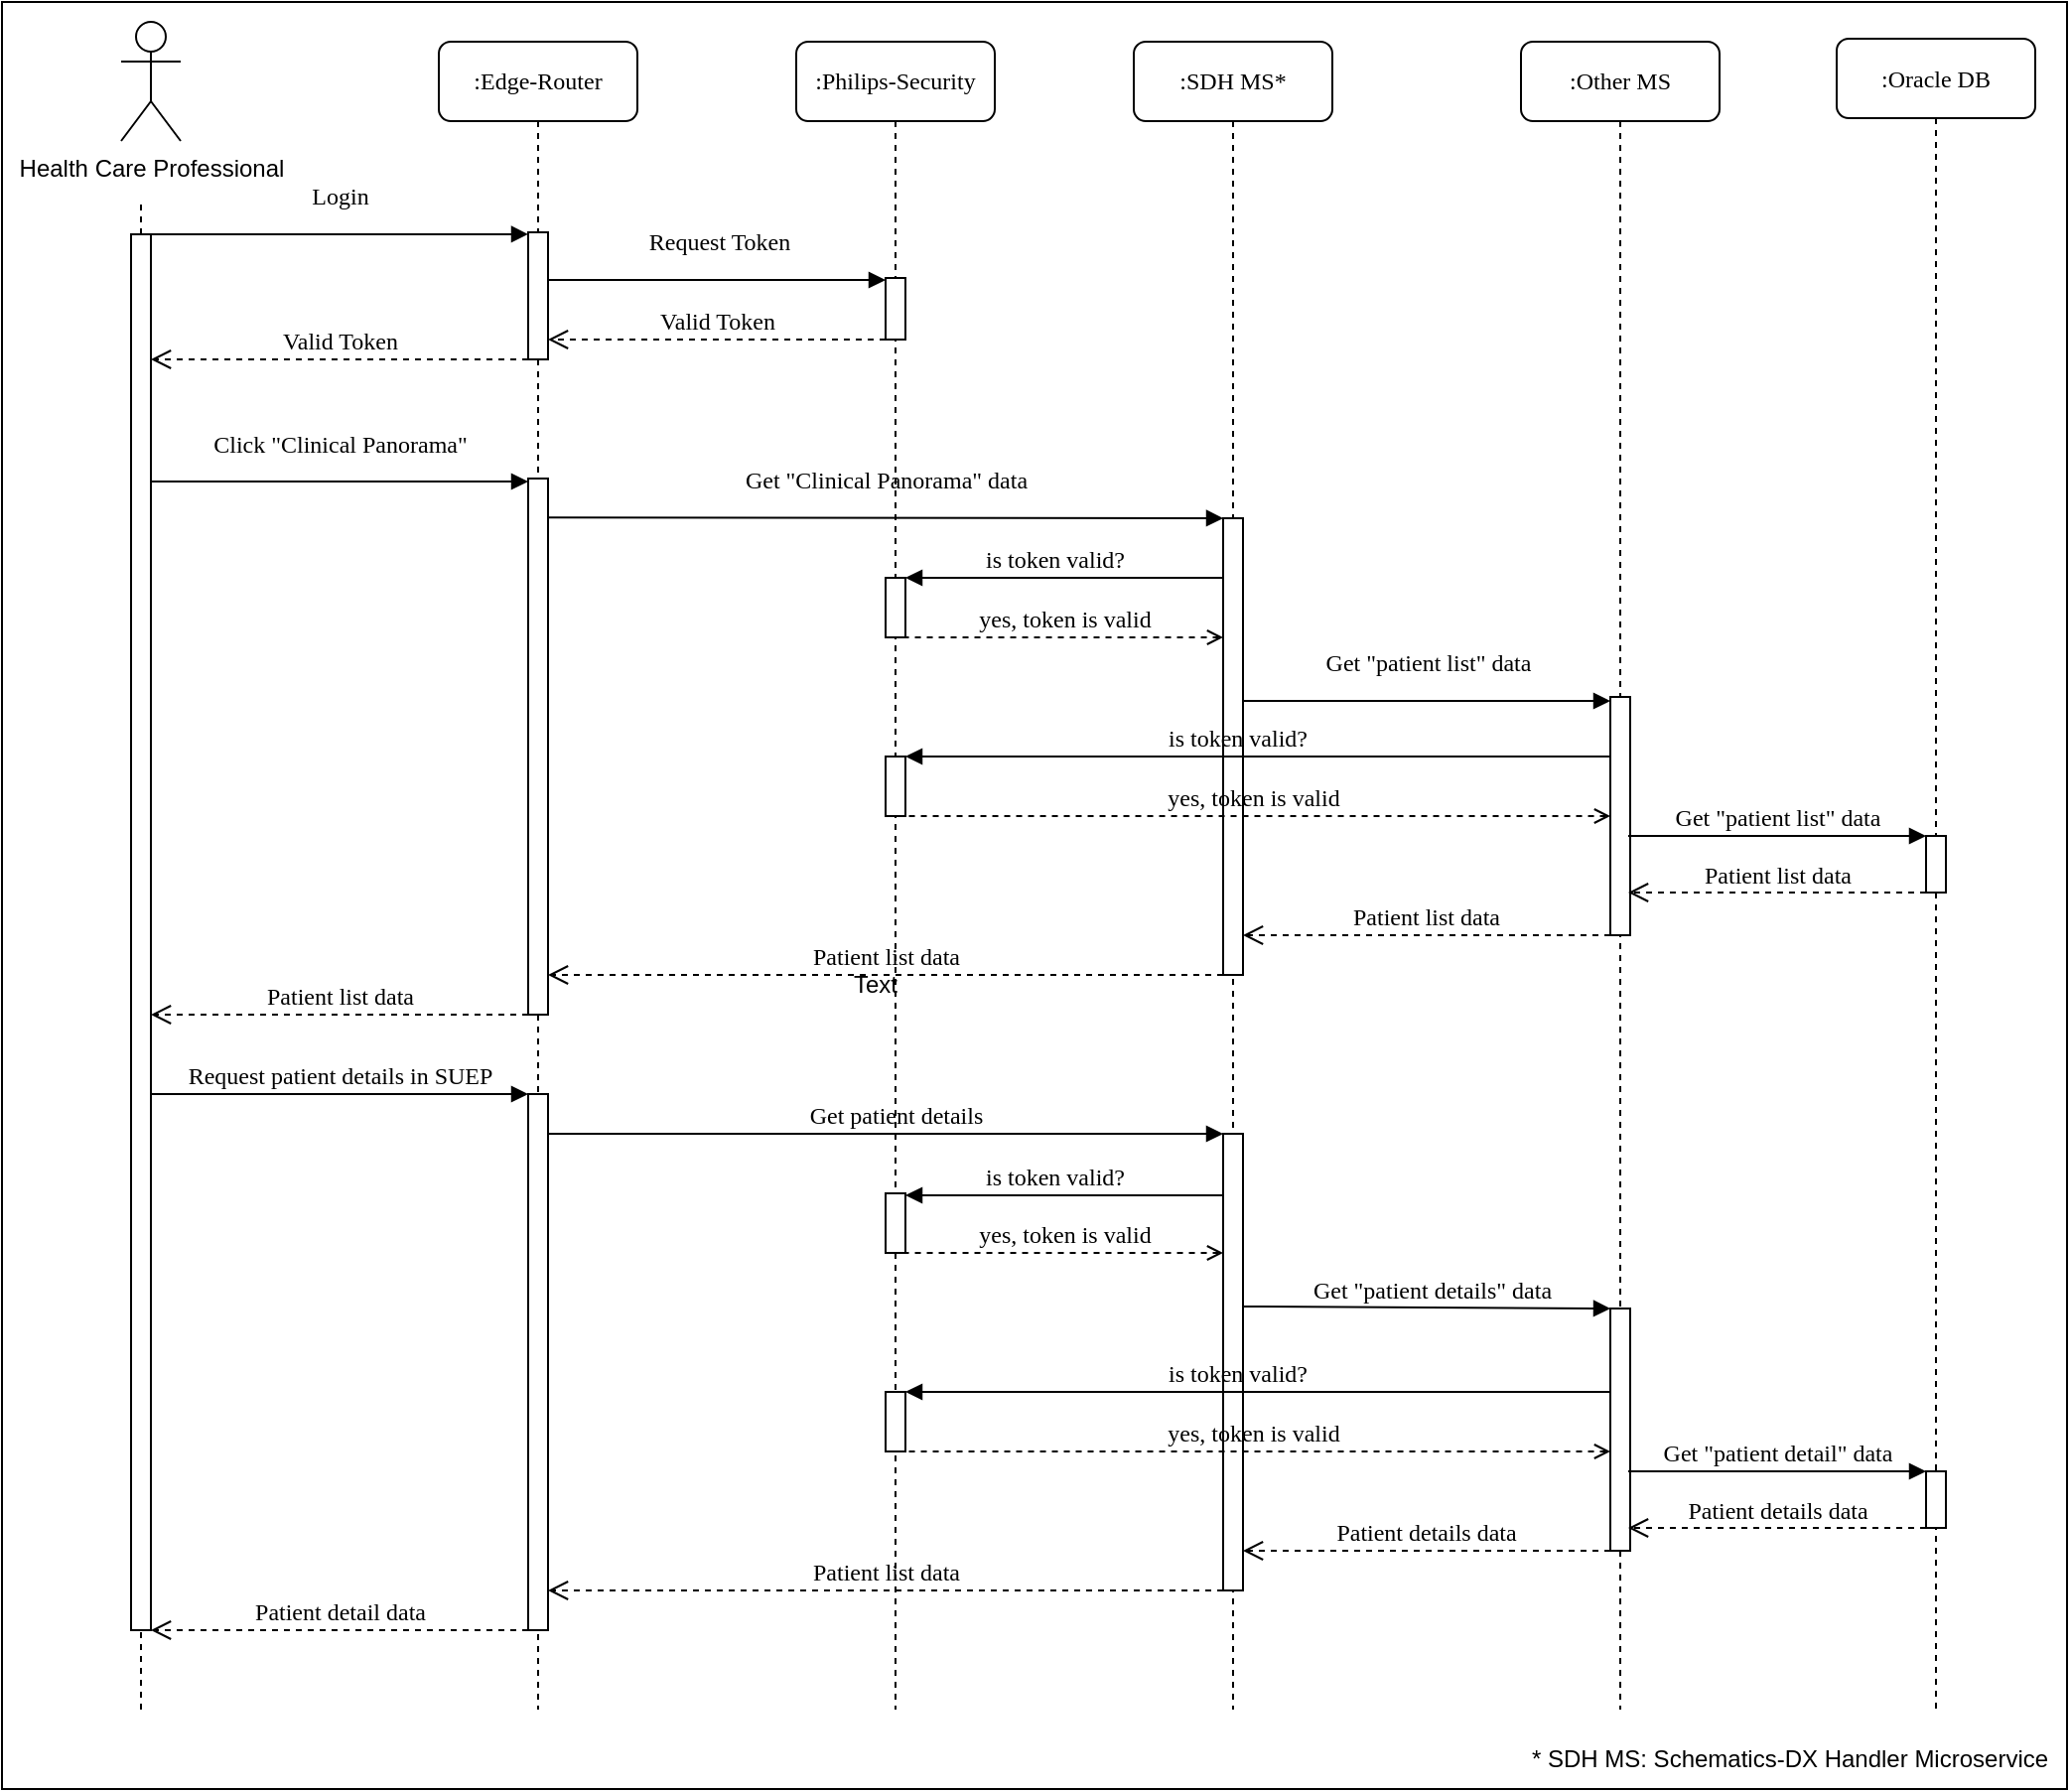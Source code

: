 <mxfile version="24.4.13" type="github">
  <diagram name="Page-1" id="rFNN8qEmDHb4V85OfL6x">
    <mxGraphModel dx="3443" dy="955" grid="1" gridSize="10" guides="1" tooltips="1" connect="1" arrows="1" fold="1" page="1" pageScale="1" pageWidth="850" pageHeight="1100" math="0" shadow="0">
      <root>
        <mxCell id="0" />
        <mxCell id="1" parent="0" />
        <mxCell id="iZ2527w8M4fYvjXvJs2w-134" value="" style="rounded=0;whiteSpace=wrap;html=1;" vertex="1" parent="1">
          <mxGeometry x="-260" y="580" width="1040" height="900" as="geometry" />
        </mxCell>
        <mxCell id="iZ2527w8M4fYvjXvJs2w-33" value="Login" style="html=1;verticalAlign=bottom;endArrow=block;labelBackgroundColor=none;fontFamily=Verdana;fontSize=12;exitX=0.879;exitY=0.074;exitDx=0;exitDy=0;exitPerimeter=0;" edge="1" parent="1">
          <mxGeometry x="0.004" y="10" relative="1" as="geometry">
            <mxPoint x="-186.21" y="696.942" as="sourcePoint" />
            <mxPoint x="5" y="696.942" as="targetPoint" />
            <mxPoint as="offset" />
          </mxGeometry>
        </mxCell>
        <mxCell id="iZ2527w8M4fYvjXvJs2w-36" value="Health Care Professional" style="shape=umlActor;verticalLabelPosition=bottom;verticalAlign=top;html=1;outlineConnect=0;" vertex="1" parent="1">
          <mxGeometry x="-200" y="590" width="30" height="60" as="geometry" />
        </mxCell>
        <mxCell id="iZ2527w8M4fYvjXvJs2w-37" value="Click &quot;Clinical Panorama&quot;" style="html=1;verticalAlign=bottom;endArrow=block;labelBackgroundColor=none;fontFamily=Verdana;fontSize=12;" edge="1" parent="1">
          <mxGeometry y="10" relative="1" as="geometry">
            <mxPoint x="-185" y="821.5" as="sourcePoint" />
            <mxPoint x="5" y="821.5" as="targetPoint" />
            <mxPoint as="offset" />
          </mxGeometry>
        </mxCell>
        <mxCell id="iZ2527w8M4fYvjXvJs2w-47" value=":Edge-Router" style="shape=umlLifeline;perimeter=lifelinePerimeter;whiteSpace=wrap;html=1;container=1;collapsible=0;recursiveResize=0;outlineConnect=0;rounded=1;shadow=0;comic=0;labelBackgroundColor=none;strokeWidth=1;fontFamily=Verdana;fontSize=12;align=center;" vertex="1" parent="1">
          <mxGeometry x="-40" y="600" width="100" height="840" as="geometry" />
        </mxCell>
        <mxCell id="iZ2527w8M4fYvjXvJs2w-48" value="" style="html=1;points=[];perimeter=orthogonalPerimeter;rounded=0;shadow=0;comic=0;labelBackgroundColor=none;strokeWidth=1;fontFamily=Verdana;fontSize=12;align=center;" vertex="1" parent="iZ2527w8M4fYvjXvJs2w-47">
          <mxGeometry x="45" y="96" width="10" height="64" as="geometry" />
        </mxCell>
        <mxCell id="iZ2527w8M4fYvjXvJs2w-64" value="" style="html=1;points=[];perimeter=orthogonalPerimeter;rounded=0;shadow=0;comic=0;labelBackgroundColor=none;strokeWidth=1;fontFamily=Verdana;fontSize=12;align=center;" vertex="1" parent="iZ2527w8M4fYvjXvJs2w-47">
          <mxGeometry x="45" y="220" width="10" height="270" as="geometry" />
        </mxCell>
        <mxCell id="iZ2527w8M4fYvjXvJs2w-78" value="" style="html=1;points=[];perimeter=orthogonalPerimeter;rounded=0;shadow=0;comic=0;labelBackgroundColor=none;strokeWidth=1;fontFamily=Verdana;fontSize=12;align=center;" vertex="1" parent="iZ2527w8M4fYvjXvJs2w-47">
          <mxGeometry x="45" y="530" width="10" height="270" as="geometry" />
        </mxCell>
        <mxCell id="iZ2527w8M4fYvjXvJs2w-49" value=":Philips-Security" style="shape=umlLifeline;perimeter=lifelinePerimeter;whiteSpace=wrap;html=1;container=1;collapsible=0;recursiveResize=0;outlineConnect=0;rounded=1;shadow=0;comic=0;labelBackgroundColor=none;strokeWidth=1;fontFamily=Verdana;fontSize=12;align=center;" vertex="1" parent="1">
          <mxGeometry x="140" y="600" width="100" height="840" as="geometry" />
        </mxCell>
        <mxCell id="iZ2527w8M4fYvjXvJs2w-50" value="" style="html=1;points=[];perimeter=orthogonalPerimeter;rounded=0;shadow=0;comic=0;labelBackgroundColor=none;strokeWidth=1;fontFamily=Verdana;fontSize=12;align=center;" vertex="1" parent="iZ2527w8M4fYvjXvJs2w-49">
          <mxGeometry x="45" y="119" width="10" height="31" as="geometry" />
        </mxCell>
        <mxCell id="iZ2527w8M4fYvjXvJs2w-65" value="Get &quot;Clinical Panorama&quot; data" style="html=1;verticalAlign=bottom;endArrow=block;labelBackgroundColor=none;fontFamily=Verdana;fontSize=12;" edge="1" parent="iZ2527w8M4fYvjXvJs2w-49" target="iZ2527w8M4fYvjXvJs2w-52">
          <mxGeometry y="10" relative="1" as="geometry">
            <mxPoint x="-125" y="239.66" as="sourcePoint" />
            <mxPoint x="65" y="239.66" as="targetPoint" />
            <mxPoint as="offset" />
          </mxGeometry>
        </mxCell>
        <mxCell id="iZ2527w8M4fYvjXvJs2w-66" value="" style="html=1;points=[];perimeter=orthogonalPerimeter;rounded=0;shadow=0;comic=0;labelBackgroundColor=none;strokeWidth=1;fontFamily=Verdana;fontSize=12;align=center;" vertex="1" parent="iZ2527w8M4fYvjXvJs2w-49">
          <mxGeometry x="45" y="270" width="10" height="30" as="geometry" />
        </mxCell>
        <mxCell id="iZ2527w8M4fYvjXvJs2w-72" value="" style="html=1;points=[];perimeter=orthogonalPerimeter;rounded=0;shadow=0;comic=0;labelBackgroundColor=none;strokeWidth=1;fontFamily=Verdana;fontSize=12;align=center;" vertex="1" parent="iZ2527w8M4fYvjXvJs2w-49">
          <mxGeometry x="45" y="360" width="10" height="30" as="geometry" />
        </mxCell>
        <mxCell id="iZ2527w8M4fYvjXvJs2w-121" value="" style="html=1;points=[];perimeter=orthogonalPerimeter;rounded=0;shadow=0;comic=0;labelBackgroundColor=none;strokeWidth=1;fontFamily=Verdana;fontSize=12;align=center;" vertex="1" parent="iZ2527w8M4fYvjXvJs2w-49">
          <mxGeometry x="45" y="580" width="10" height="30" as="geometry" />
        </mxCell>
        <mxCell id="iZ2527w8M4fYvjXvJs2w-128" value="" style="html=1;points=[];perimeter=orthogonalPerimeter;rounded=0;shadow=0;comic=0;labelBackgroundColor=none;strokeWidth=1;fontFamily=Verdana;fontSize=12;align=center;" vertex="1" parent="iZ2527w8M4fYvjXvJs2w-49">
          <mxGeometry x="45" y="680" width="10" height="30" as="geometry" />
        </mxCell>
        <mxCell id="iZ2527w8M4fYvjXvJs2w-51" value=":SDH MS*" style="shape=umlLifeline;perimeter=lifelinePerimeter;whiteSpace=wrap;html=1;container=1;collapsible=0;recursiveResize=0;outlineConnect=0;rounded=1;shadow=0;comic=0;labelBackgroundColor=none;strokeWidth=1;fontFamily=Verdana;fontSize=12;align=center;" vertex="1" parent="1">
          <mxGeometry x="310" y="600" width="100" height="840" as="geometry" />
        </mxCell>
        <mxCell id="iZ2527w8M4fYvjXvJs2w-52" value="" style="html=1;points=[];perimeter=orthogonalPerimeter;rounded=0;shadow=0;comic=0;labelBackgroundColor=none;strokeWidth=1;fontFamily=Verdana;fontSize=12;align=center;" vertex="1" parent="iZ2527w8M4fYvjXvJs2w-51">
          <mxGeometry x="45" y="240" width="10" height="230" as="geometry" />
        </mxCell>
        <mxCell id="iZ2527w8M4fYvjXvJs2w-67" value="is token valid?" style="html=1;verticalAlign=bottom;endArrow=none;labelBackgroundColor=none;fontFamily=Verdana;fontSize=12;startArrow=block;startFill=1;endFill=0;" edge="1" parent="iZ2527w8M4fYvjXvJs2w-51" source="iZ2527w8M4fYvjXvJs2w-66">
          <mxGeometry x="-0.062" relative="1" as="geometry">
            <mxPoint x="-110" y="270" as="sourcePoint" />
            <mxPoint x="45" y="270" as="targetPoint" />
            <mxPoint as="offset" />
          </mxGeometry>
        </mxCell>
        <mxCell id="iZ2527w8M4fYvjXvJs2w-111" value="" style="html=1;points=[];perimeter=orthogonalPerimeter;rounded=0;shadow=0;comic=0;labelBackgroundColor=none;strokeWidth=1;fontFamily=Verdana;fontSize=12;align=center;" vertex="1" parent="iZ2527w8M4fYvjXvJs2w-51">
          <mxGeometry x="45" y="550" width="10" height="230" as="geometry" />
        </mxCell>
        <mxCell id="iZ2527w8M4fYvjXvJs2w-53" value=":Other MS" style="shape=umlLifeline;perimeter=lifelinePerimeter;whiteSpace=wrap;html=1;container=1;collapsible=0;recursiveResize=0;outlineConnect=0;rounded=1;shadow=0;comic=0;labelBackgroundColor=none;strokeWidth=1;fontFamily=Verdana;fontSize=12;align=center;" vertex="1" parent="1">
          <mxGeometry x="505" y="600" width="100" height="840" as="geometry" />
        </mxCell>
        <mxCell id="iZ2527w8M4fYvjXvJs2w-54" value="" style="html=1;points=[];perimeter=orthogonalPerimeter;rounded=0;shadow=0;comic=0;labelBackgroundColor=none;strokeWidth=1;fontFamily=Verdana;fontSize=12;align=center;" vertex="1" parent="iZ2527w8M4fYvjXvJs2w-53">
          <mxGeometry x="45" y="330" width="10" height="120" as="geometry" />
        </mxCell>
        <mxCell id="iZ2527w8M4fYvjXvJs2w-124" value="" style="html=1;points=[];perimeter=orthogonalPerimeter;rounded=0;shadow=0;comic=0;labelBackgroundColor=none;strokeWidth=1;fontFamily=Verdana;fontSize=12;align=center;" vertex="1" parent="iZ2527w8M4fYvjXvJs2w-53">
          <mxGeometry x="45" y="638" width="10" height="122" as="geometry" />
        </mxCell>
        <mxCell id="iZ2527w8M4fYvjXvJs2w-55" value=":Oracle DB" style="shape=umlLifeline;perimeter=lifelinePerimeter;whiteSpace=wrap;html=1;container=1;collapsible=0;recursiveResize=0;outlineConnect=0;rounded=1;shadow=0;comic=0;labelBackgroundColor=none;strokeWidth=1;fontFamily=Verdana;fontSize=12;align=center;" vertex="1" parent="1">
          <mxGeometry x="664" y="598.5" width="100" height="841.5" as="geometry" />
        </mxCell>
        <mxCell id="iZ2527w8M4fYvjXvJs2w-70" value="Get &quot;patient list&quot; data" style="html=1;verticalAlign=bottom;endArrow=block;labelBackgroundColor=none;fontFamily=Verdana;fontSize=12;" edge="1" parent="iZ2527w8M4fYvjXvJs2w-55">
          <mxGeometry relative="1" as="geometry">
            <mxPoint x="-105" y="401.5" as="sourcePoint" />
            <mxPoint x="45" y="401.5" as="targetPoint" />
            <mxPoint as="offset" />
          </mxGeometry>
        </mxCell>
        <mxCell id="iZ2527w8M4fYvjXvJs2w-71" value="Patient list data" style="html=1;verticalAlign=bottom;endArrow=open;dashed=1;endSize=8;labelBackgroundColor=none;fontFamily=Verdana;fontSize=12;edgeStyle=elbowEdgeStyle;elbow=vertical;" edge="1" parent="iZ2527w8M4fYvjXvJs2w-55" source="iZ2527w8M4fYvjXvJs2w-56">
          <mxGeometry x="0.003" relative="1" as="geometry">
            <mxPoint x="-105" y="430" as="targetPoint" />
            <Array as="points">
              <mxPoint y="430" />
            </Array>
            <mxPoint x="45" y="430" as="sourcePoint" />
            <mxPoint as="offset" />
          </mxGeometry>
        </mxCell>
        <mxCell id="iZ2527w8M4fYvjXvJs2w-56" value="" style="html=1;points=[];perimeter=orthogonalPerimeter;rounded=0;shadow=0;comic=0;labelBackgroundColor=none;strokeWidth=1;fontFamily=Verdana;fontSize=12;align=center;" vertex="1" parent="iZ2527w8M4fYvjXvJs2w-55">
          <mxGeometry x="45" y="401.5" width="10" height="28.5" as="geometry" />
        </mxCell>
        <mxCell id="iZ2527w8M4fYvjXvJs2w-129" value="Get &quot;patient detail&quot; data" style="html=1;verticalAlign=bottom;endArrow=block;labelBackgroundColor=none;fontFamily=Verdana;fontSize=12;" edge="1" parent="iZ2527w8M4fYvjXvJs2w-55">
          <mxGeometry relative="1" as="geometry">
            <mxPoint x="-105" y="721.5" as="sourcePoint" />
            <mxPoint x="45" y="721.5" as="targetPoint" />
            <mxPoint as="offset" />
          </mxGeometry>
        </mxCell>
        <mxCell id="iZ2527w8M4fYvjXvJs2w-130" value="Patient details data" style="html=1;verticalAlign=bottom;endArrow=open;dashed=1;endSize=8;labelBackgroundColor=none;fontFamily=Verdana;fontSize=12;edgeStyle=elbowEdgeStyle;elbow=vertical;" edge="1" parent="iZ2527w8M4fYvjXvJs2w-55" source="iZ2527w8M4fYvjXvJs2w-131">
          <mxGeometry x="0.003" relative="1" as="geometry">
            <mxPoint x="-105" y="750" as="targetPoint" />
            <Array as="points">
              <mxPoint y="750" />
            </Array>
            <mxPoint x="45" y="750" as="sourcePoint" />
            <mxPoint as="offset" />
          </mxGeometry>
        </mxCell>
        <mxCell id="iZ2527w8M4fYvjXvJs2w-131" value="" style="html=1;points=[];perimeter=orthogonalPerimeter;rounded=0;shadow=0;comic=0;labelBackgroundColor=none;strokeWidth=1;fontFamily=Verdana;fontSize=12;align=center;" vertex="1" parent="iZ2527w8M4fYvjXvJs2w-55">
          <mxGeometry x="45" y="721.5" width="10" height="28.5" as="geometry" />
        </mxCell>
        <mxCell id="iZ2527w8M4fYvjXvJs2w-57" value="" style="endArrow=none;dashed=1;html=1;rounded=0;" edge="1" parent="1" source="iZ2527w8M4fYvjXvJs2w-58">
          <mxGeometry width="50" height="50" relative="1" as="geometry">
            <mxPoint x="-190" y="1080" as="sourcePoint" />
            <mxPoint x="-190" y="680" as="targetPoint" />
          </mxGeometry>
        </mxCell>
        <mxCell id="iZ2527w8M4fYvjXvJs2w-59" value="" style="endArrow=none;dashed=1;html=1;rounded=0;" edge="1" parent="1" target="iZ2527w8M4fYvjXvJs2w-58">
          <mxGeometry width="50" height="50" relative="1" as="geometry">
            <mxPoint x="-190" y="1440" as="sourcePoint" />
            <mxPoint x="-190" y="680" as="targetPoint" />
          </mxGeometry>
        </mxCell>
        <mxCell id="iZ2527w8M4fYvjXvJs2w-58" value="" style="html=1;points=[];perimeter=orthogonalPerimeter;rounded=0;shadow=0;comic=0;labelBackgroundColor=none;strokeWidth=1;fontFamily=Verdana;fontSize=12;align=center;" vertex="1" parent="1">
          <mxGeometry x="-195" y="697" width="10" height="703" as="geometry" />
        </mxCell>
        <mxCell id="iZ2527w8M4fYvjXvJs2w-60" value="Request Token" style="html=1;verticalAlign=bottom;endArrow=block;labelBackgroundColor=none;fontFamily=Verdana;fontSize=12;" edge="1" parent="1">
          <mxGeometry x="0.004" y="10" relative="1" as="geometry">
            <mxPoint x="15" y="720" as="sourcePoint" />
            <mxPoint x="185" y="720" as="targetPoint" />
            <mxPoint as="offset" />
          </mxGeometry>
        </mxCell>
        <mxCell id="iZ2527w8M4fYvjXvJs2w-62" value="Valid Token" style="html=1;verticalAlign=bottom;endArrow=open;dashed=1;endSize=8;labelBackgroundColor=none;fontFamily=Verdana;fontSize=12;edgeStyle=elbowEdgeStyle;elbow=vertical;" edge="1" parent="1" source="iZ2527w8M4fYvjXvJs2w-50" target="iZ2527w8M4fYvjXvJs2w-48">
          <mxGeometry x="0.003" relative="1" as="geometry">
            <mxPoint x="20" y="750.1" as="targetPoint" />
            <Array as="points">
              <mxPoint x="130" y="750" />
            </Array>
            <mxPoint x="170" y="750" as="sourcePoint" />
            <mxPoint as="offset" />
          </mxGeometry>
        </mxCell>
        <mxCell id="iZ2527w8M4fYvjXvJs2w-63" value="Valid Token" style="html=1;verticalAlign=bottom;endArrow=open;dashed=1;endSize=8;labelBackgroundColor=none;fontFamily=Verdana;fontSize=12;edgeStyle=elbowEdgeStyle;elbow=vertical;" edge="1" parent="1" source="iZ2527w8M4fYvjXvJs2w-48" target="iZ2527w8M4fYvjXvJs2w-58">
          <mxGeometry x="0.003" relative="1" as="geometry">
            <mxPoint x="-170" y="760" as="targetPoint" />
            <Array as="points">
              <mxPoint x="-55" y="760" />
            </Array>
            <mxPoint y="760" as="sourcePoint" />
            <mxPoint as="offset" />
          </mxGeometry>
        </mxCell>
        <mxCell id="iZ2527w8M4fYvjXvJs2w-68" value="yes, token is valid" style="html=1;verticalAlign=bottom;endArrow=none;dashed=1;endSize=8;labelBackgroundColor=none;fontFamily=Verdana;fontSize=12;edgeStyle=elbowEdgeStyle;elbow=vertical;startArrow=open;startFill=0;endFill=0;" edge="1" parent="1" source="iZ2527w8M4fYvjXvJs2w-52" target="iZ2527w8M4fYvjXvJs2w-66">
          <mxGeometry x="0.003" relative="1" as="geometry">
            <mxPoint x="195" y="900" as="targetPoint" />
            <Array as="points">
              <mxPoint x="310" y="900" />
            </Array>
            <mxPoint x="350" y="900" as="sourcePoint" />
            <mxPoint as="offset" />
          </mxGeometry>
        </mxCell>
        <mxCell id="iZ2527w8M4fYvjXvJs2w-69" value="Get &quot;patient list&quot; data" style="html=1;verticalAlign=bottom;endArrow=block;labelBackgroundColor=none;fontFamily=Verdana;fontSize=12;" edge="1" parent="1" target="iZ2527w8M4fYvjXvJs2w-54">
          <mxGeometry y="10" relative="1" as="geometry">
            <mxPoint x="365" y="932.0" as="sourcePoint" />
            <mxPoint x="505" y="932.0" as="targetPoint" />
            <mxPoint as="offset" />
          </mxGeometry>
        </mxCell>
        <mxCell id="iZ2527w8M4fYvjXvJs2w-73" value="is token valid?" style="html=1;verticalAlign=bottom;endArrow=none;labelBackgroundColor=none;fontFamily=Verdana;fontSize=12;startArrow=block;startFill=1;endFill=0;" edge="1" parent="1" target="iZ2527w8M4fYvjXvJs2w-54">
          <mxGeometry x="-0.062" relative="1" as="geometry">
            <mxPoint x="195" y="960" as="sourcePoint" />
            <mxPoint x="450" y="960" as="targetPoint" />
            <mxPoint as="offset" />
          </mxGeometry>
        </mxCell>
        <mxCell id="iZ2527w8M4fYvjXvJs2w-74" value="yes, token is valid" style="html=1;verticalAlign=bottom;endArrow=none;dashed=1;endSize=8;labelBackgroundColor=none;fontFamily=Verdana;fontSize=12;edgeStyle=elbowEdgeStyle;elbow=vertical;startArrow=open;startFill=0;endFill=0;" edge="1" parent="1" source="iZ2527w8M4fYvjXvJs2w-54">
          <mxGeometry x="0.003" relative="1" as="geometry">
            <mxPoint x="190" y="990" as="targetPoint" />
            <Array as="points">
              <mxPoint x="310" y="990" />
            </Array>
            <mxPoint x="355" y="990" as="sourcePoint" />
            <mxPoint as="offset" />
          </mxGeometry>
        </mxCell>
        <mxCell id="iZ2527w8M4fYvjXvJs2w-75" value="Patient list data" style="html=1;verticalAlign=bottom;endArrow=open;dashed=1;endSize=8;labelBackgroundColor=none;fontFamily=Verdana;fontSize=12;edgeStyle=elbowEdgeStyle;elbow=vertical;" edge="1" parent="1" source="iZ2527w8M4fYvjXvJs2w-54" target="iZ2527w8M4fYvjXvJs2w-52">
          <mxGeometry x="0.003" relative="1" as="geometry">
            <mxPoint x="380" y="1050" as="targetPoint" />
            <Array as="points">
              <mxPoint x="460" y="1050" />
            </Array>
            <mxPoint x="480" y="1050" as="sourcePoint" />
            <mxPoint as="offset" />
          </mxGeometry>
        </mxCell>
        <mxCell id="iZ2527w8M4fYvjXvJs2w-76" value="Patient list data" style="html=1;verticalAlign=bottom;endArrow=open;dashed=1;endSize=8;labelBackgroundColor=none;fontFamily=Verdana;fontSize=12;edgeStyle=elbowEdgeStyle;elbow=vertical;" edge="1" parent="1" source="iZ2527w8M4fYvjXvJs2w-52" target="iZ2527w8M4fYvjXvJs2w-64">
          <mxGeometry x="0.003" relative="1" as="geometry">
            <mxPoint x="200" y="1070" as="targetPoint" />
            <Array as="points">
              <mxPoint x="295" y="1070" />
            </Array>
            <mxPoint x="340" y="1070" as="sourcePoint" />
            <mxPoint as="offset" />
          </mxGeometry>
        </mxCell>
        <mxCell id="iZ2527w8M4fYvjXvJs2w-77" value="Patient list data" style="html=1;verticalAlign=bottom;endArrow=open;dashed=1;endSize=8;labelBackgroundColor=none;fontFamily=Verdana;fontSize=12;edgeStyle=elbowEdgeStyle;elbow=vertical;" edge="1" parent="1" source="iZ2527w8M4fYvjXvJs2w-64" target="iZ2527w8M4fYvjXvJs2w-58">
          <mxGeometry x="0.003" relative="1" as="geometry">
            <mxPoint x="-160" y="1090" as="targetPoint" />
            <Array as="points">
              <mxPoint x="-99" y="1090" />
            </Array>
            <mxPoint x="0.5" y="1090" as="sourcePoint" />
            <mxPoint as="offset" />
          </mxGeometry>
        </mxCell>
        <mxCell id="iZ2527w8M4fYvjXvJs2w-79" value="Request patient details in SUEP" style="html=1;verticalAlign=bottom;endArrow=block;labelBackgroundColor=none;fontFamily=Verdana;fontSize=12;" edge="1" parent="1" source="iZ2527w8M4fYvjXvJs2w-58" target="iZ2527w8M4fYvjXvJs2w-78">
          <mxGeometry relative="1" as="geometry">
            <mxPoint x="-170" y="1130" as="sourcePoint" />
            <mxPoint x="10" y="1130" as="targetPoint" />
            <mxPoint as="offset" />
          </mxGeometry>
        </mxCell>
        <mxCell id="iZ2527w8M4fYvjXvJs2w-112" value="Get patient details" style="html=1;verticalAlign=bottom;endArrow=block;labelBackgroundColor=none;fontFamily=Verdana;fontSize=12;" edge="1" parent="1">
          <mxGeometry x="0.029" relative="1" as="geometry">
            <mxPoint x="15" y="1150.0" as="sourcePoint" />
            <mxPoint x="355" y="1150.0" as="targetPoint" />
            <mxPoint as="offset" />
          </mxGeometry>
        </mxCell>
        <mxCell id="iZ2527w8M4fYvjXvJs2w-119" value="is token valid?" style="html=1;verticalAlign=bottom;endArrow=none;labelBackgroundColor=none;fontFamily=Verdana;fontSize=12;startArrow=block;startFill=1;endFill=0;" edge="1" parent="1">
          <mxGeometry x="-0.062" relative="1" as="geometry">
            <mxPoint x="195" y="1181.0" as="sourcePoint" />
            <mxPoint x="355" y="1181.0" as="targetPoint" />
            <mxPoint as="offset" />
          </mxGeometry>
        </mxCell>
        <mxCell id="iZ2527w8M4fYvjXvJs2w-120" value="yes, token is valid" style="html=1;verticalAlign=bottom;endArrow=none;dashed=1;endSize=8;labelBackgroundColor=none;fontFamily=Verdana;fontSize=12;edgeStyle=elbowEdgeStyle;elbow=vertical;startArrow=open;startFill=0;endFill=0;" edge="1" parent="1" source="iZ2527w8M4fYvjXvJs2w-111" target="iZ2527w8M4fYvjXvJs2w-121">
          <mxGeometry x="0.003" relative="1" as="geometry">
            <mxPoint x="210" y="1210" as="targetPoint" />
            <Array as="points">
              <mxPoint x="300" y="1210" />
            </Array>
            <mxPoint x="345" y="1210" as="sourcePoint" />
            <mxPoint as="offset" />
          </mxGeometry>
        </mxCell>
        <mxCell id="iZ2527w8M4fYvjXvJs2w-122" value="Get &quot;patient details&quot; data" style="html=1;verticalAlign=bottom;endArrow=block;labelBackgroundColor=none;fontFamily=Verdana;fontSize=12;" edge="1" parent="1" target="iZ2527w8M4fYvjXvJs2w-124">
          <mxGeometry x="0.035" relative="1" as="geometry">
            <mxPoint x="365" y="1237.0" as="sourcePoint" />
            <mxPoint x="510" y="1237.0" as="targetPoint" />
            <mxPoint as="offset" />
          </mxGeometry>
        </mxCell>
        <mxCell id="iZ2527w8M4fYvjXvJs2w-123" value="Patient details data" style="html=1;verticalAlign=bottom;endArrow=open;dashed=1;endSize=8;labelBackgroundColor=none;fontFamily=Verdana;fontSize=12;edgeStyle=elbowEdgeStyle;elbow=vertical;" edge="1" parent="1" source="iZ2527w8M4fYvjXvJs2w-124" target="iZ2527w8M4fYvjXvJs2w-111">
          <mxGeometry x="0.003" relative="1" as="geometry">
            <mxPoint x="390" y="1360" as="targetPoint" />
            <Array as="points">
              <mxPoint x="485" y="1360" />
            </Array>
            <mxPoint x="530" y="1360" as="sourcePoint" />
            <mxPoint as="offset" />
          </mxGeometry>
        </mxCell>
        <mxCell id="iZ2527w8M4fYvjXvJs2w-126" value="is token valid?" style="html=1;verticalAlign=bottom;endArrow=none;labelBackgroundColor=none;fontFamily=Verdana;fontSize=12;startArrow=block;startFill=1;endFill=0;" edge="1" parent="1">
          <mxGeometry x="-0.062" relative="1" as="geometry">
            <mxPoint x="195" y="1280" as="sourcePoint" />
            <mxPoint x="550" y="1280" as="targetPoint" />
            <mxPoint as="offset" />
          </mxGeometry>
        </mxCell>
        <mxCell id="iZ2527w8M4fYvjXvJs2w-127" value="yes, token is valid" style="html=1;verticalAlign=bottom;endArrow=none;dashed=1;endSize=8;labelBackgroundColor=none;fontFamily=Verdana;fontSize=12;edgeStyle=elbowEdgeStyle;elbow=vertical;startArrow=open;startFill=0;endFill=0;" edge="1" parent="1">
          <mxGeometry x="0.003" relative="1" as="geometry">
            <mxPoint x="190" y="1310" as="targetPoint" />
            <Array as="points">
              <mxPoint x="310" y="1310" />
            </Array>
            <mxPoint x="550" y="1310" as="sourcePoint" />
            <mxPoint as="offset" />
          </mxGeometry>
        </mxCell>
        <mxCell id="iZ2527w8M4fYvjXvJs2w-132" value="Patient list data" style="html=1;verticalAlign=bottom;endArrow=open;dashed=1;endSize=8;labelBackgroundColor=none;fontFamily=Verdana;fontSize=12;edgeStyle=elbowEdgeStyle;elbow=vertical;" edge="1" parent="1" source="iZ2527w8M4fYvjXvJs2w-111" target="iZ2527w8M4fYvjXvJs2w-78">
          <mxGeometry x="0.003" relative="1" as="geometry">
            <mxPoint x="50" y="1380" as="targetPoint" />
            <Array as="points">
              <mxPoint x="280" y="1380" />
            </Array>
            <mxPoint x="345" y="1380" as="sourcePoint" />
            <mxPoint as="offset" />
          </mxGeometry>
        </mxCell>
        <mxCell id="iZ2527w8M4fYvjXvJs2w-133" value="Patient detail data" style="html=1;verticalAlign=bottom;endArrow=open;dashed=1;endSize=8;labelBackgroundColor=none;fontFamily=Verdana;fontSize=12;edgeStyle=elbowEdgeStyle;elbow=vertical;" edge="1" parent="1" source="iZ2527w8M4fYvjXvJs2w-78" target="iZ2527w8M4fYvjXvJs2w-58">
          <mxGeometry x="0.003" relative="1" as="geometry">
            <mxPoint x="-180" y="1400" as="targetPoint" />
            <Array as="points">
              <mxPoint x="-40" y="1400" />
            </Array>
            <mxPoint x="-20" y="1400" as="sourcePoint" />
            <mxPoint as="offset" />
          </mxGeometry>
        </mxCell>
        <mxCell id="iZ2527w8M4fYvjXvJs2w-135" value="Text" style="text;html=1;align=center;verticalAlign=middle;whiteSpace=wrap;rounded=0;" vertex="1" parent="1">
          <mxGeometry x="150" y="1060" width="60" height="30" as="geometry" />
        </mxCell>
        <mxCell id="iZ2527w8M4fYvjXvJs2w-136" value="* SDH MS: Schematics-DX Handler Microservice" style="text;html=1;align=center;verticalAlign=middle;resizable=0;points=[];autosize=1;strokeColor=none;fillColor=none;" vertex="1" parent="1">
          <mxGeometry x="500" y="1450" width="280" height="30" as="geometry" />
        </mxCell>
      </root>
    </mxGraphModel>
  </diagram>
</mxfile>
